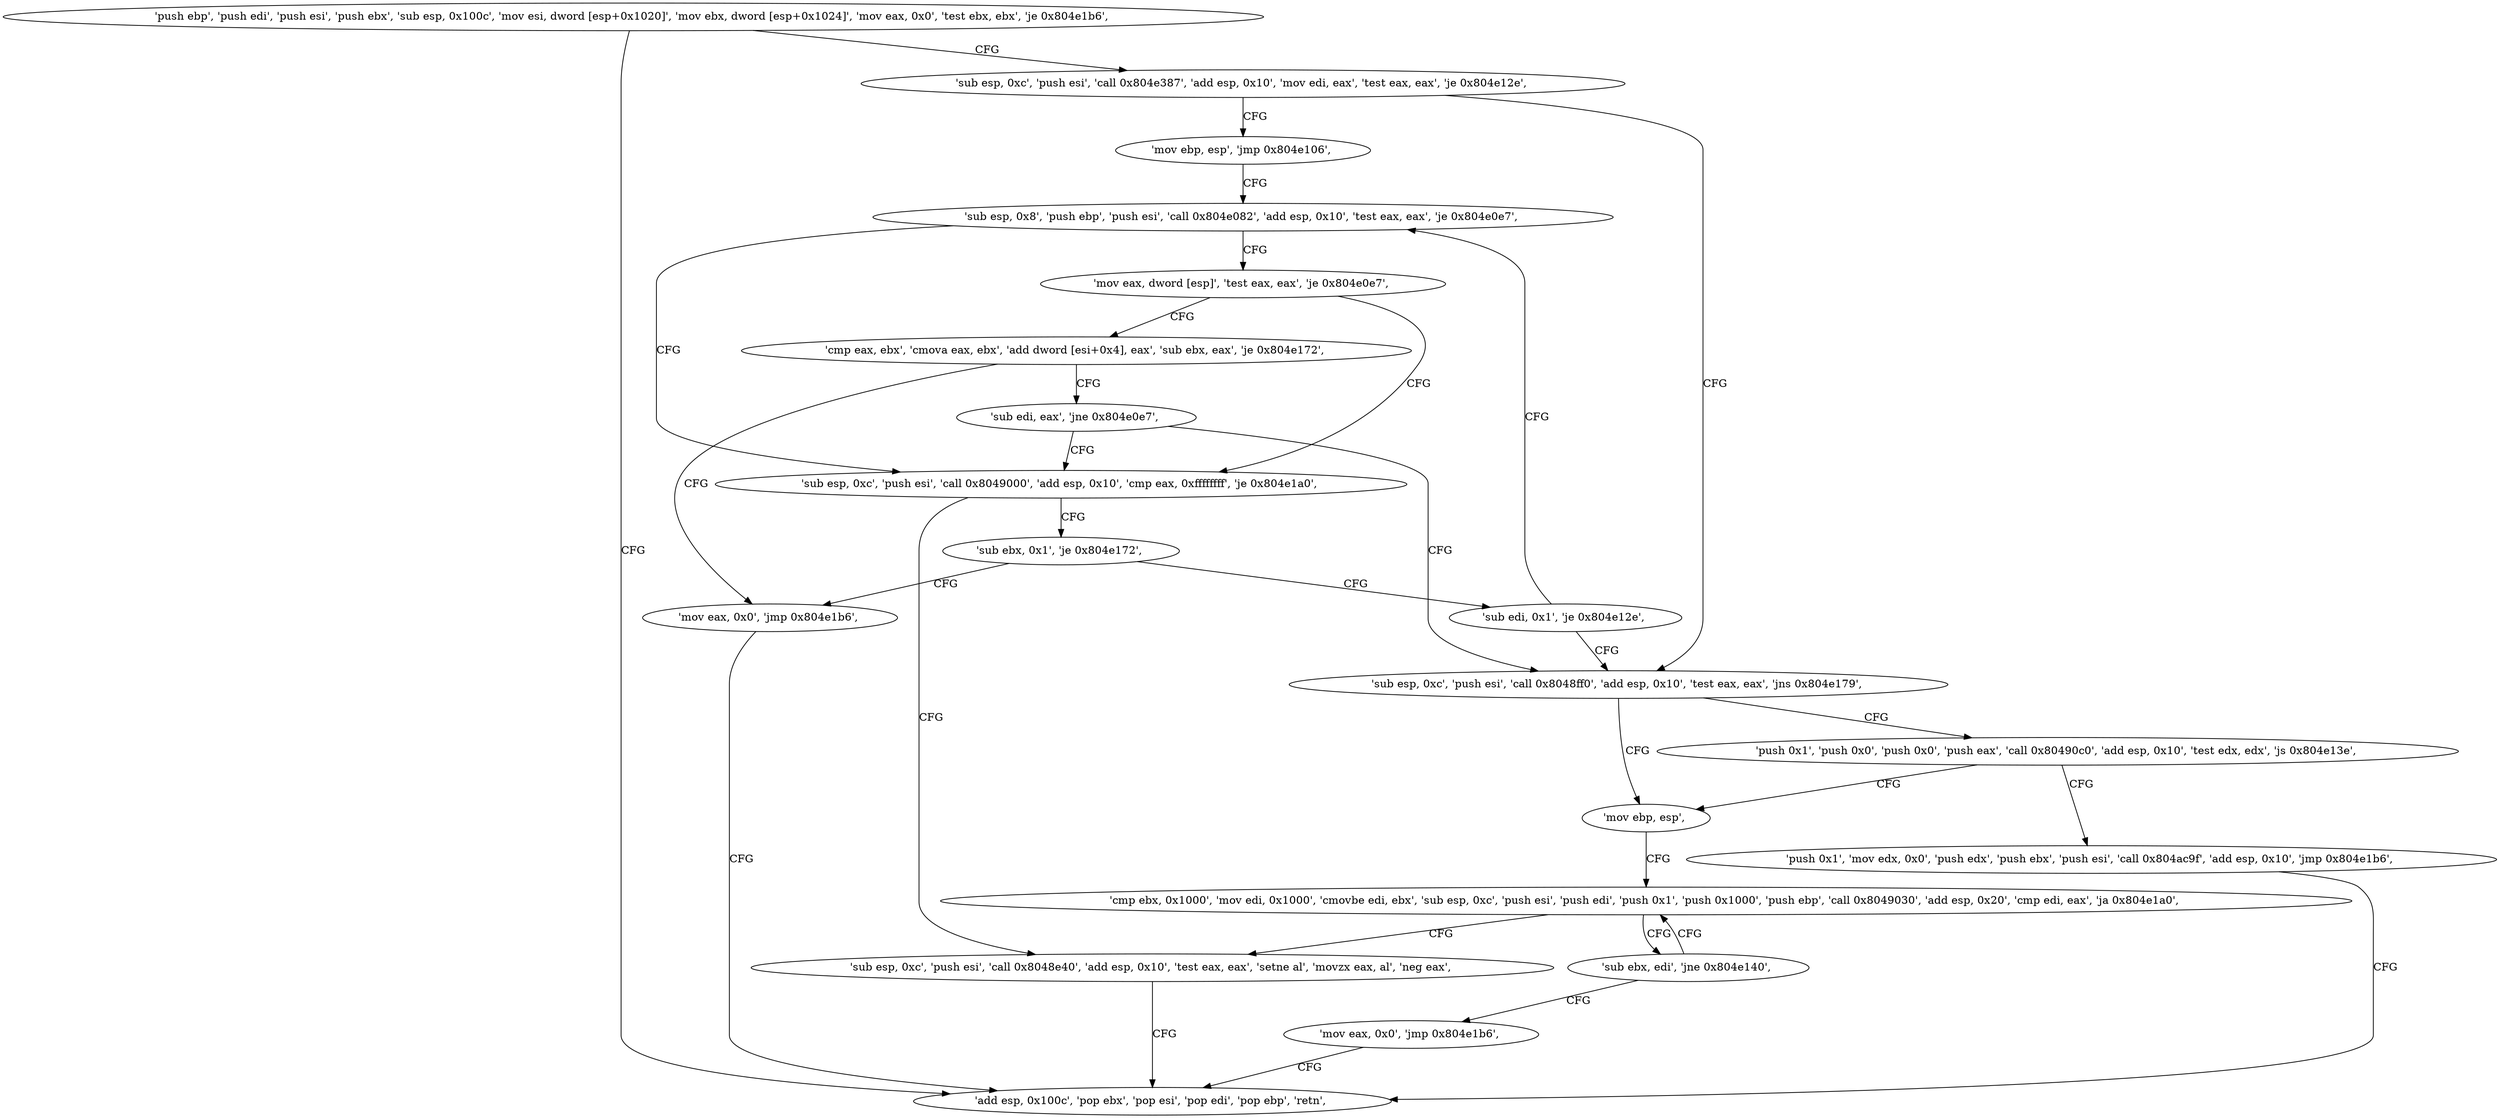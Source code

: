 digraph "func" {
"134537388" [label = "'push ebp', 'push edi', 'push esi', 'push ebx', 'sub esp, 0x100c', 'mov esi, dword [esp+0x1020]', 'mov ebx, dword [esp+0x1024]', 'mov eax, 0x0', 'test ebx, ebx', 'je 0x804e1b6', " ]
"134537654" [label = "'add esp, 0x100c', 'pop ebx', 'pop esi', 'pop edi', 'pop ebp', 'retn', " ]
"134537425" [label = "'sub esp, 0xc', 'push esi', 'call 0x804e387', 'add esp, 0x10', 'mov edi, eax', 'test eax, eax', 'je 0x804e12e', " ]
"134537518" [label = "'sub esp, 0xc', 'push esi', 'call 0x8048ff0', 'add esp, 0x10', 'test eax, eax', 'jns 0x804e179', " ]
"134537443" [label = "'mov ebp, esp', 'jmp 0x804e106', " ]
"134537593" [label = "'push 0x1', 'push 0x0', 'push 0x0', 'push eax', 'call 0x80490c0', 'add esp, 0x10', 'test edx, edx', 'js 0x804e13e', " ]
"134537534" [label = "'mov ebp, esp', " ]
"134537478" [label = "'sub esp, 0x8', 'push ebp', 'push esi', 'call 0x804e082', 'add esp, 0x10', 'test eax, eax', 'je 0x804e0e7', " ]
"134537612" [label = "'push 0x1', 'mov edx, 0x0', 'push edx', 'push ebx', 'push esi', 'call 0x804ac9f', 'add esp, 0x10', 'jmp 0x804e1b6', " ]
"134537536" [label = "'cmp ebx, 0x1000', 'mov edi, 0x1000', 'cmovbe edi, ebx', 'sub esp, 0xc', 'push esi', 'push edi', 'push 0x1', 'push 0x1000', 'push ebp', 'call 0x8049030', 'add esp, 0x20', 'cmp edi, eax', 'ja 0x804e1a0', " ]
"134537447" [label = "'sub esp, 0xc', 'push esi', 'call 0x8049000', 'add esp, 0x10', 'cmp eax, 0xffffffff', 'je 0x804e1a0', " ]
"134537495" [label = "'mov eax, dword [esp]', 'test eax, eax', 'je 0x804e0e7', " ]
"134537632" [label = "'sub esp, 0xc', 'push esi', 'call 0x8048e40', 'add esp, 0x10', 'test eax, eax', 'setne al', 'movzx eax, al', 'neg eax', " ]
"134537575" [label = "'sub ebx, edi', 'jne 0x804e140', " ]
"134537579" [label = "'mov eax, 0x0', 'jmp 0x804e1b6', " ]
"134537468" [label = "'sub ebx, 0x1', 'je 0x804e172', " ]
"134537502" [label = "'cmp eax, ebx', 'cmova eax, ebx', 'add dword [esi+0x4], eax', 'sub ebx, eax', 'je 0x804e172', " ]
"134537586" [label = "'mov eax, 0x0', 'jmp 0x804e1b6', " ]
"134537473" [label = "'sub edi, 0x1', 'je 0x804e12e', " ]
"134537514" [label = "'sub edi, eax', 'jne 0x804e0e7', " ]
"134537388" -> "134537654" [ label = "CFG" ]
"134537388" -> "134537425" [ label = "CFG" ]
"134537425" -> "134537518" [ label = "CFG" ]
"134537425" -> "134537443" [ label = "CFG" ]
"134537518" -> "134537593" [ label = "CFG" ]
"134537518" -> "134537534" [ label = "CFG" ]
"134537443" -> "134537478" [ label = "CFG" ]
"134537593" -> "134537534" [ label = "CFG" ]
"134537593" -> "134537612" [ label = "CFG" ]
"134537534" -> "134537536" [ label = "CFG" ]
"134537478" -> "134537447" [ label = "CFG" ]
"134537478" -> "134537495" [ label = "CFG" ]
"134537612" -> "134537654" [ label = "CFG" ]
"134537536" -> "134537632" [ label = "CFG" ]
"134537536" -> "134537575" [ label = "CFG" ]
"134537447" -> "134537632" [ label = "CFG" ]
"134537447" -> "134537468" [ label = "CFG" ]
"134537495" -> "134537447" [ label = "CFG" ]
"134537495" -> "134537502" [ label = "CFG" ]
"134537632" -> "134537654" [ label = "CFG" ]
"134537575" -> "134537536" [ label = "CFG" ]
"134537575" -> "134537579" [ label = "CFG" ]
"134537579" -> "134537654" [ label = "CFG" ]
"134537468" -> "134537586" [ label = "CFG" ]
"134537468" -> "134537473" [ label = "CFG" ]
"134537502" -> "134537586" [ label = "CFG" ]
"134537502" -> "134537514" [ label = "CFG" ]
"134537586" -> "134537654" [ label = "CFG" ]
"134537473" -> "134537518" [ label = "CFG" ]
"134537473" -> "134537478" [ label = "CFG" ]
"134537514" -> "134537447" [ label = "CFG" ]
"134537514" -> "134537518" [ label = "CFG" ]
}
